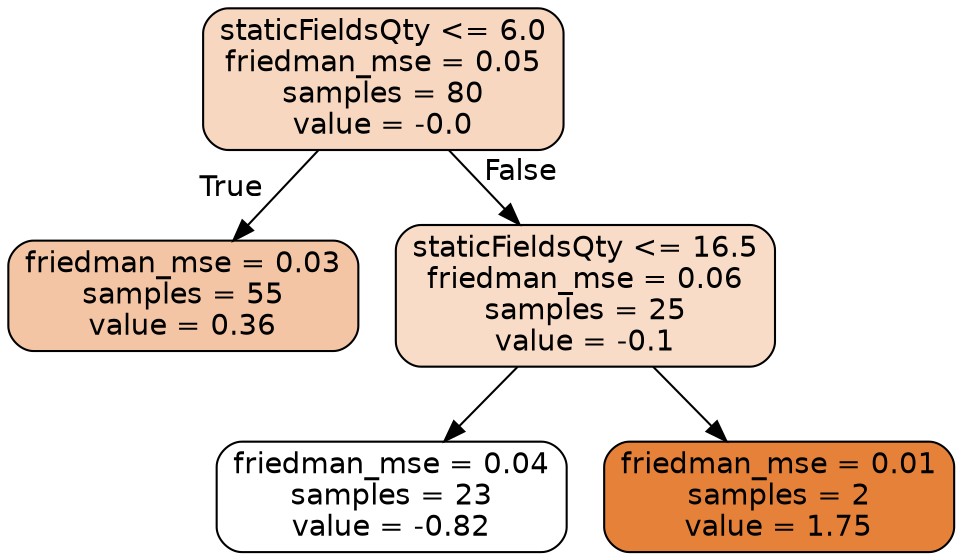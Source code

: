 digraph Tree {
node [shape=box, style="filled, rounded", color="black", fontname="helvetica"] ;
edge [fontname="helvetica"] ;
0 [label="staticFieldsQty <= 6.0\nfriedman_mse = 0.05\nsamples = 80\nvalue = -0.0", fillcolor="#f7d7c0"] ;
1 [label="friedman_mse = 0.03\nsamples = 55\nvalue = 0.36", fillcolor="#f3c5a4"] ;
0 -> 1 [labeldistance=2.5, labelangle=45, headlabel="True"] ;
2 [label="staticFieldsQty <= 16.5\nfriedman_mse = 0.06\nsamples = 25\nvalue = -0.1", fillcolor="#f8dcc7"] ;
0 -> 2 [labeldistance=2.5, labelangle=-45, headlabel="False"] ;
3 [label="friedman_mse = 0.04\nsamples = 23\nvalue = -0.82", fillcolor="#ffffff"] ;
2 -> 3 ;
4 [label="friedman_mse = 0.01\nsamples = 2\nvalue = 1.75", fillcolor="#e58139"] ;
2 -> 4 ;
}